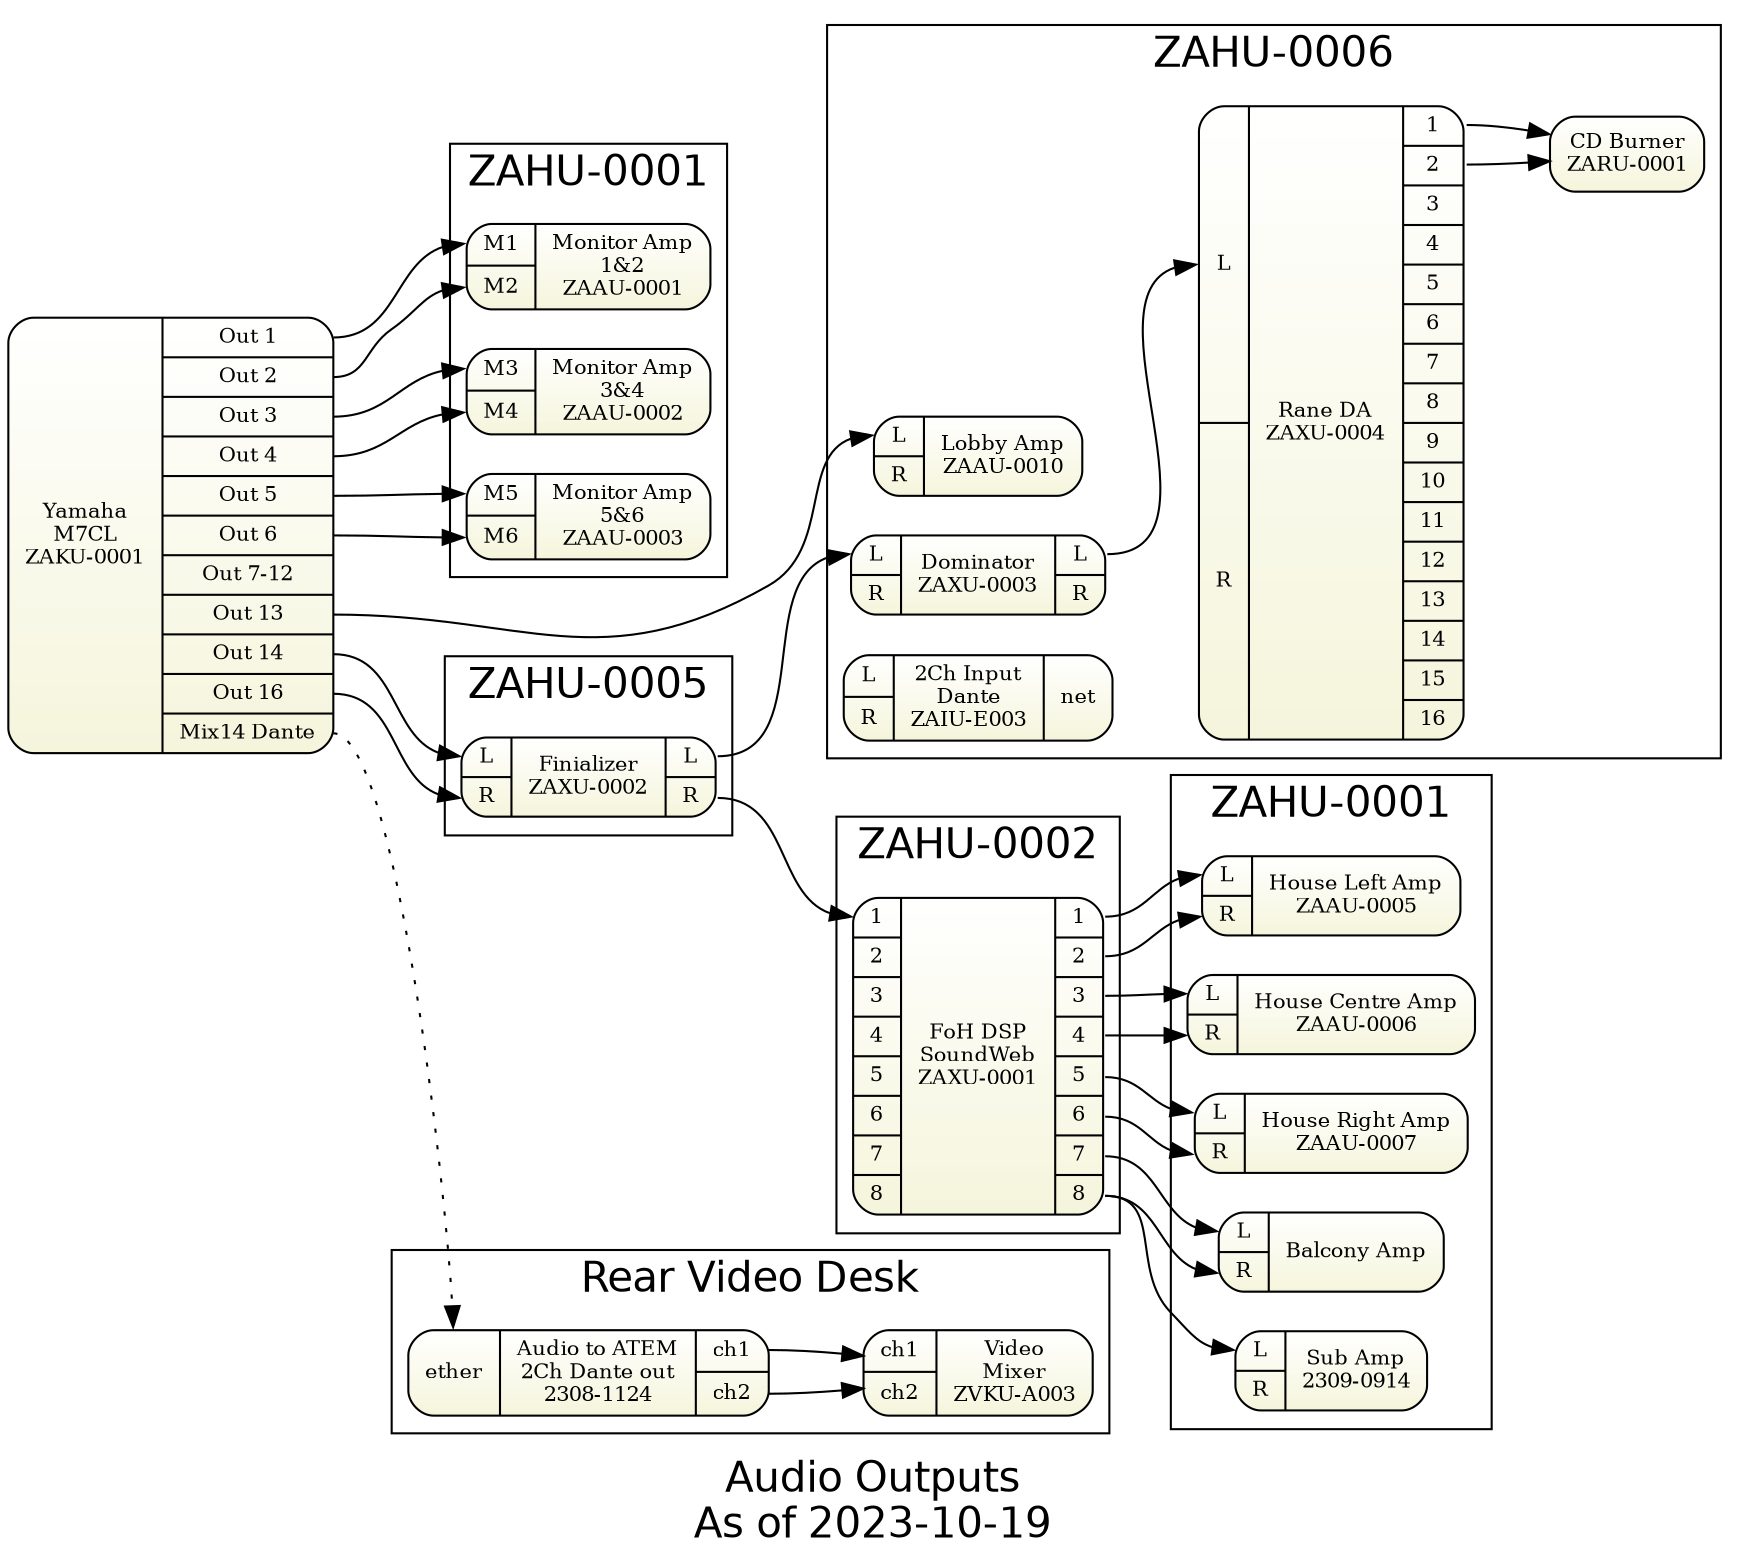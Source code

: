 digraph foh_outputs { 
graph [overlap = true, fontsize = 20, rankdir=LR 
      label="Audio Outputs\nAs of 2023-10-19",
      fontname = Helvetica]

node [shape=Mrecord, tooltip="" ,  fontsize = 10,
      fillcolor="white:beige" , style=filled  
      gradientangle=270]

zaku0001 [label="
{ 
  {    Yamaha\nM7CL\nZAKU-0001} 
|{
  <o1>Out 1 
| <o2>Out 2
| <o3>Out 3
| <o4>Out 4
| <o5>Out 5
| <o6>Out 6
|  Out 7-12
| <o13>Out 13
| <o14>Out 14
| <o16>Out 16
| <b14>Mix14 Dante
}
}
"]

subgraph cluster_monitors { label="ZAHU-0001"

mon12 [label="
{{
  <i1>M1
| <i2>M2
} | Monitor Amp\n1&2\nZAAU-0001}
"]
  
mon34 [label="
{{
  <i1>M3
| <i2>M4
} | Monitor Amp\n3&4\nZAAU-0002}
"]  
 
mon56 [label="
{{
  <i1>M5
| <i2>M6
} | Monitor Amp\n5&6\nZAAU-0003}
"]   
 }
zaku0001:o1 -> mon12:i1
zaku0001:o2 -> mon12:i2
 
zaku0001:o3 -> mon34:i1
zaku0001:o4 -> mon34:i2

zaku0001:o5 -> mon56:i1
zaku0001:o6 -> mon56:i2

zaku0001:o13 -> lobby:il

subgraph cluster_foh1 {label="ZAHU-0005" 

final [label="
{
  {
  <il>L  
| <ir>R  
} |
  {Finializer\nZAXU-0002} 
|{
  <ol>L  
| <or>R  
}
}
"]

}
subgraph cluster_foh2 { label="ZAHU-0006"
dom [label="
{
  {
  <il>L  
| <ir>R  
} |
  {Dominator\nZAXU-0003} 
|{
  <ol>L  
| <or>R  
}
}
"]

rane [label="
{
  {
  <il>L  
| <ir>R  
} |
  {Rane DA\nZAXU-0004} 
|{
  <o1>1  
| <o2>2
| <o3>3
| <o4>4
| <o5>5
| <o6>6
| <o7>7
| <o8>8
| <o9>9
| <o10>10
| <o11>11
| <o12>12
| <o13>13
| <o14>14
| <o15>15
| <o16>16
}
}
"]

zaiue001 [label="
{
  {
  <ch1>L  
| <ch2>R  
} |
  {2Ch Input\nDante\nZAIU-E003} 
|{
  <net>net   
}
}
"]

lobby [label="
{
  {
  <il>L  
| <ir>R  
} |
  {Lobby Amp\nZAAU-0010} 

}
"]

burner [label="CD Burner\nZARU-0001"]

}

final:or -> soundweb:i1

soundweb:o1 -> amphousel:i1
soundweb:o2 -> amphousel:i2

soundweb:o3 -> amphousec:i1
soundweb:o4 -> amphousec:i2

soundweb:o5 -> amphouser:i1
soundweb:o6 -> amphouser:i2

soundweb:o7 -> ampbalcony:i1
soundweb:o8 -> ampbalcony:i2

soundweb:o8 -> ampsub:i1

subgraph cluster_mains { label="ZAHU-0001"

ampbalcony [label="
{{
  <i1>L
| <i2>R
} | Balcony Amp }
"]  

ampsub [label="
{{
  <i1>L
| <i2>R
} | Sub Amp\n2309-0914}
"]  

amphousel [label="
{{
  <i1>L
| <i2>R
} | House Left Amp\nZAAU-0005 }
"] 

amphousec [label="
{{
  <i1>L
| <i2>R
} | House Centre Amp\nZAAU-0006 }
"] 

amphouser [label="
{{
  <i1>L
| <i2>R
} | House Right Amp\nZAAU-0007 }
"] 

}

subgraph cluster_bss { label="ZAHU-0002"
soundweb [label="
{{
  <i1>1
| <i2>2
| <i3>3
| <i4>4
| <i5>5
| <i6>6
| <i7>7
| <i8>8
} | FoH DSP\nSoundWeb\nZAXU-0001 |
{
  <o1>1
| <o2>2
| <o3>3
| <o4>4
| <o5>5
| <o6>6
| <o7>7
| <o8>8
}}
"] 
}

zaku0001:o14 -> final:il
zaku0001:o16 -> final:ir

final:ol -> dom:il
dom:ol -> rane:il

subgraph cluster_reardesk {
	label="Rear Video Desk" 
	zvkua003 [label="{{<i1>ch1|<i2>ch2 } |{Video\nMixer\nZVKU-A003} }"]
	23081124 [ label= "{
		{ <ether>ether }
		| {  Audio to ATEM\n2Ch Dante out\n2308-1124 }
		|{ <ch1>ch1|<ch2>ch2 } 
		}"] 
23081124:ch1 -> zvkua003:ch1
23081124:ch2 -> zvkua003:ch2
} // end of subgraph reardesk


zaku0001:b14 -> 23081124:ether [style=dotted ]

rane:o1 -> burner:i1
rane:o2 -> burner:i2 

#rane:o15 -> zaiue001:ch1 not implemented
#rane:o16 -> zaiue001:ch2
} 